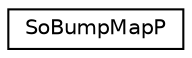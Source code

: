 digraph "Graphical Class Hierarchy"
{
 // LATEX_PDF_SIZE
  edge [fontname="Helvetica",fontsize="10",labelfontname="Helvetica",labelfontsize="10"];
  node [fontname="Helvetica",fontsize="10",shape=record];
  rankdir="LR";
  Node0 [label="SoBumpMapP",height=0.2,width=0.4,color="black", fillcolor="white", style="filled",URL="$classSoBumpMapP.html",tooltip=" "];
}
